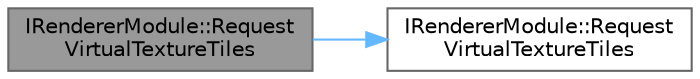 digraph "IRendererModule::RequestVirtualTextureTiles"
{
 // INTERACTIVE_SVG=YES
 // LATEX_PDF_SIZE
  bgcolor="transparent";
  edge [fontname=Helvetica,fontsize=10,labelfontname=Helvetica,labelfontsize=10];
  node [fontname=Helvetica,fontsize=10,shape=box,height=0.2,width=0.4];
  rankdir="LR";
  Node1 [id="Node000001",label="IRendererModule::Request\lVirtualTextureTiles",height=0.2,width=0.4,color="gray40", fillcolor="grey60", style="filled", fontcolor="black",tooltip="Request an array of virtual texture page requests that was captured with SetVirtualTextureRequestReco..."];
  Node1 -> Node2 [id="edge1_Node000001_Node000002",color="steelblue1",style="solid",tooltip=" "];
  Node2 [id="Node000002",label="IRendererModule::Request\lVirtualTextureTiles",height=0.2,width=0.4,color="grey40", fillcolor="white", style="filled",URL="$de/d1a/classIRendererModule.html#a4fe8231ae9d3ddad2c117ae82d75635e",tooltip=" "];
}
